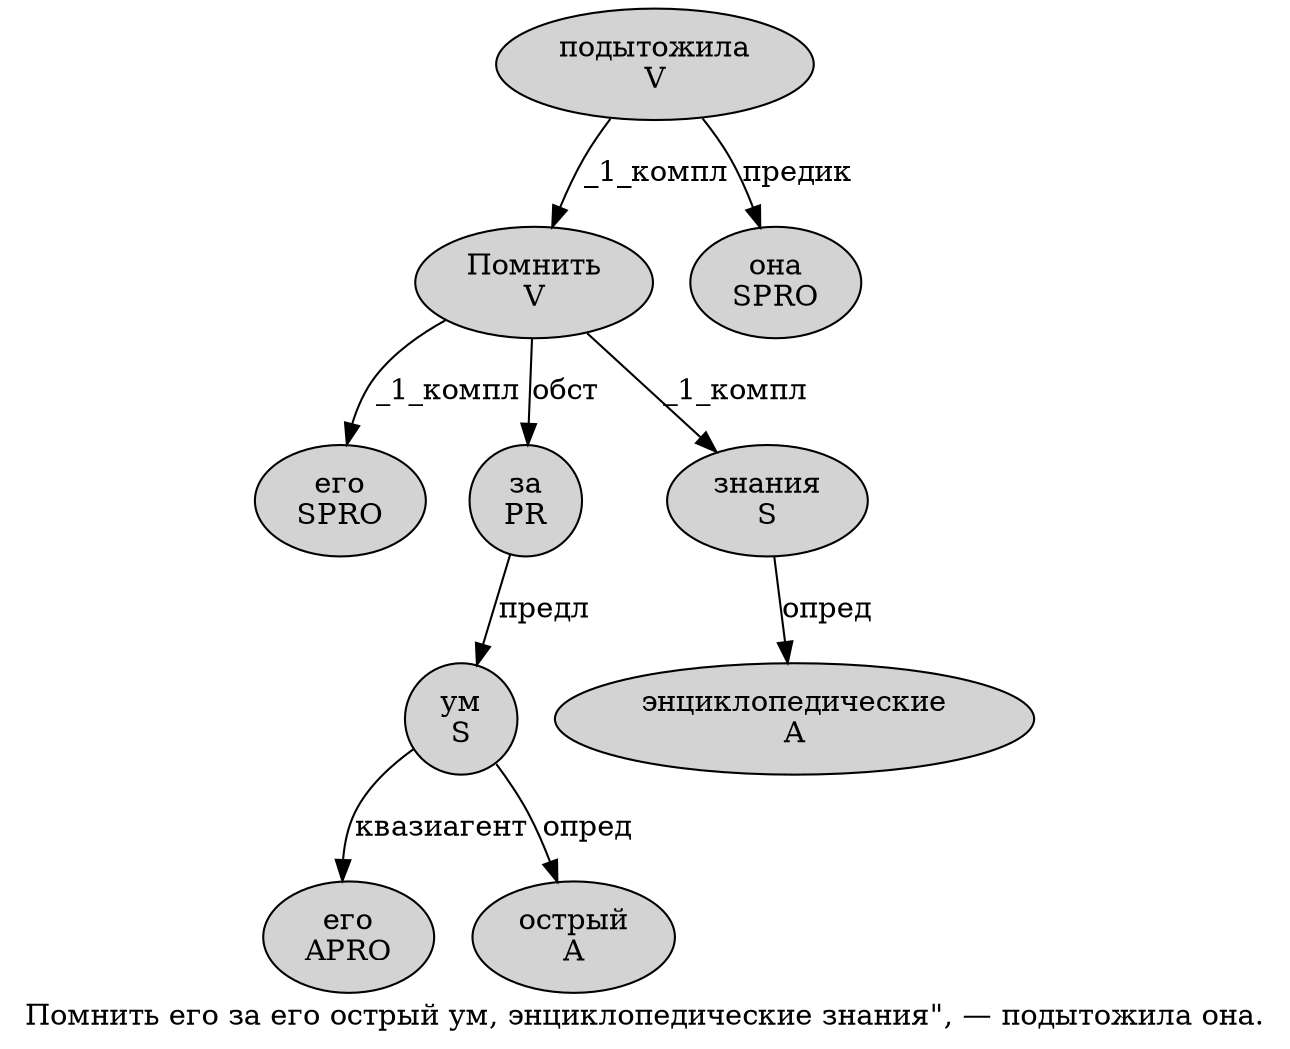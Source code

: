 digraph SENTENCE_987 {
	graph [label="Помнить его за его острый ум, энциклопедические знания\", — подытожила она."]
	node [style=filled]
		0 [label="Помнить
V" color="" fillcolor=lightgray penwidth=1 shape=ellipse]
		1 [label="его
SPRO" color="" fillcolor=lightgray penwidth=1 shape=ellipse]
		2 [label="за
PR" color="" fillcolor=lightgray penwidth=1 shape=ellipse]
		3 [label="его
APRO" color="" fillcolor=lightgray penwidth=1 shape=ellipse]
		4 [label="острый
A" color="" fillcolor=lightgray penwidth=1 shape=ellipse]
		5 [label="ум
S" color="" fillcolor=lightgray penwidth=1 shape=ellipse]
		7 [label="энциклопедические
A" color="" fillcolor=lightgray penwidth=1 shape=ellipse]
		8 [label="знания
S" color="" fillcolor=lightgray penwidth=1 shape=ellipse]
		12 [label="подытожила
V" color="" fillcolor=lightgray penwidth=1 shape=ellipse]
		13 [label="она
SPRO" color="" fillcolor=lightgray penwidth=1 shape=ellipse]
			2 -> 5 [label="предл"]
			0 -> 1 [label="_1_компл"]
			0 -> 2 [label="обст"]
			0 -> 8 [label="_1_компл"]
			5 -> 3 [label="квазиагент"]
			5 -> 4 [label="опред"]
			8 -> 7 [label="опред"]
			12 -> 0 [label="_1_компл"]
			12 -> 13 [label="предик"]
}